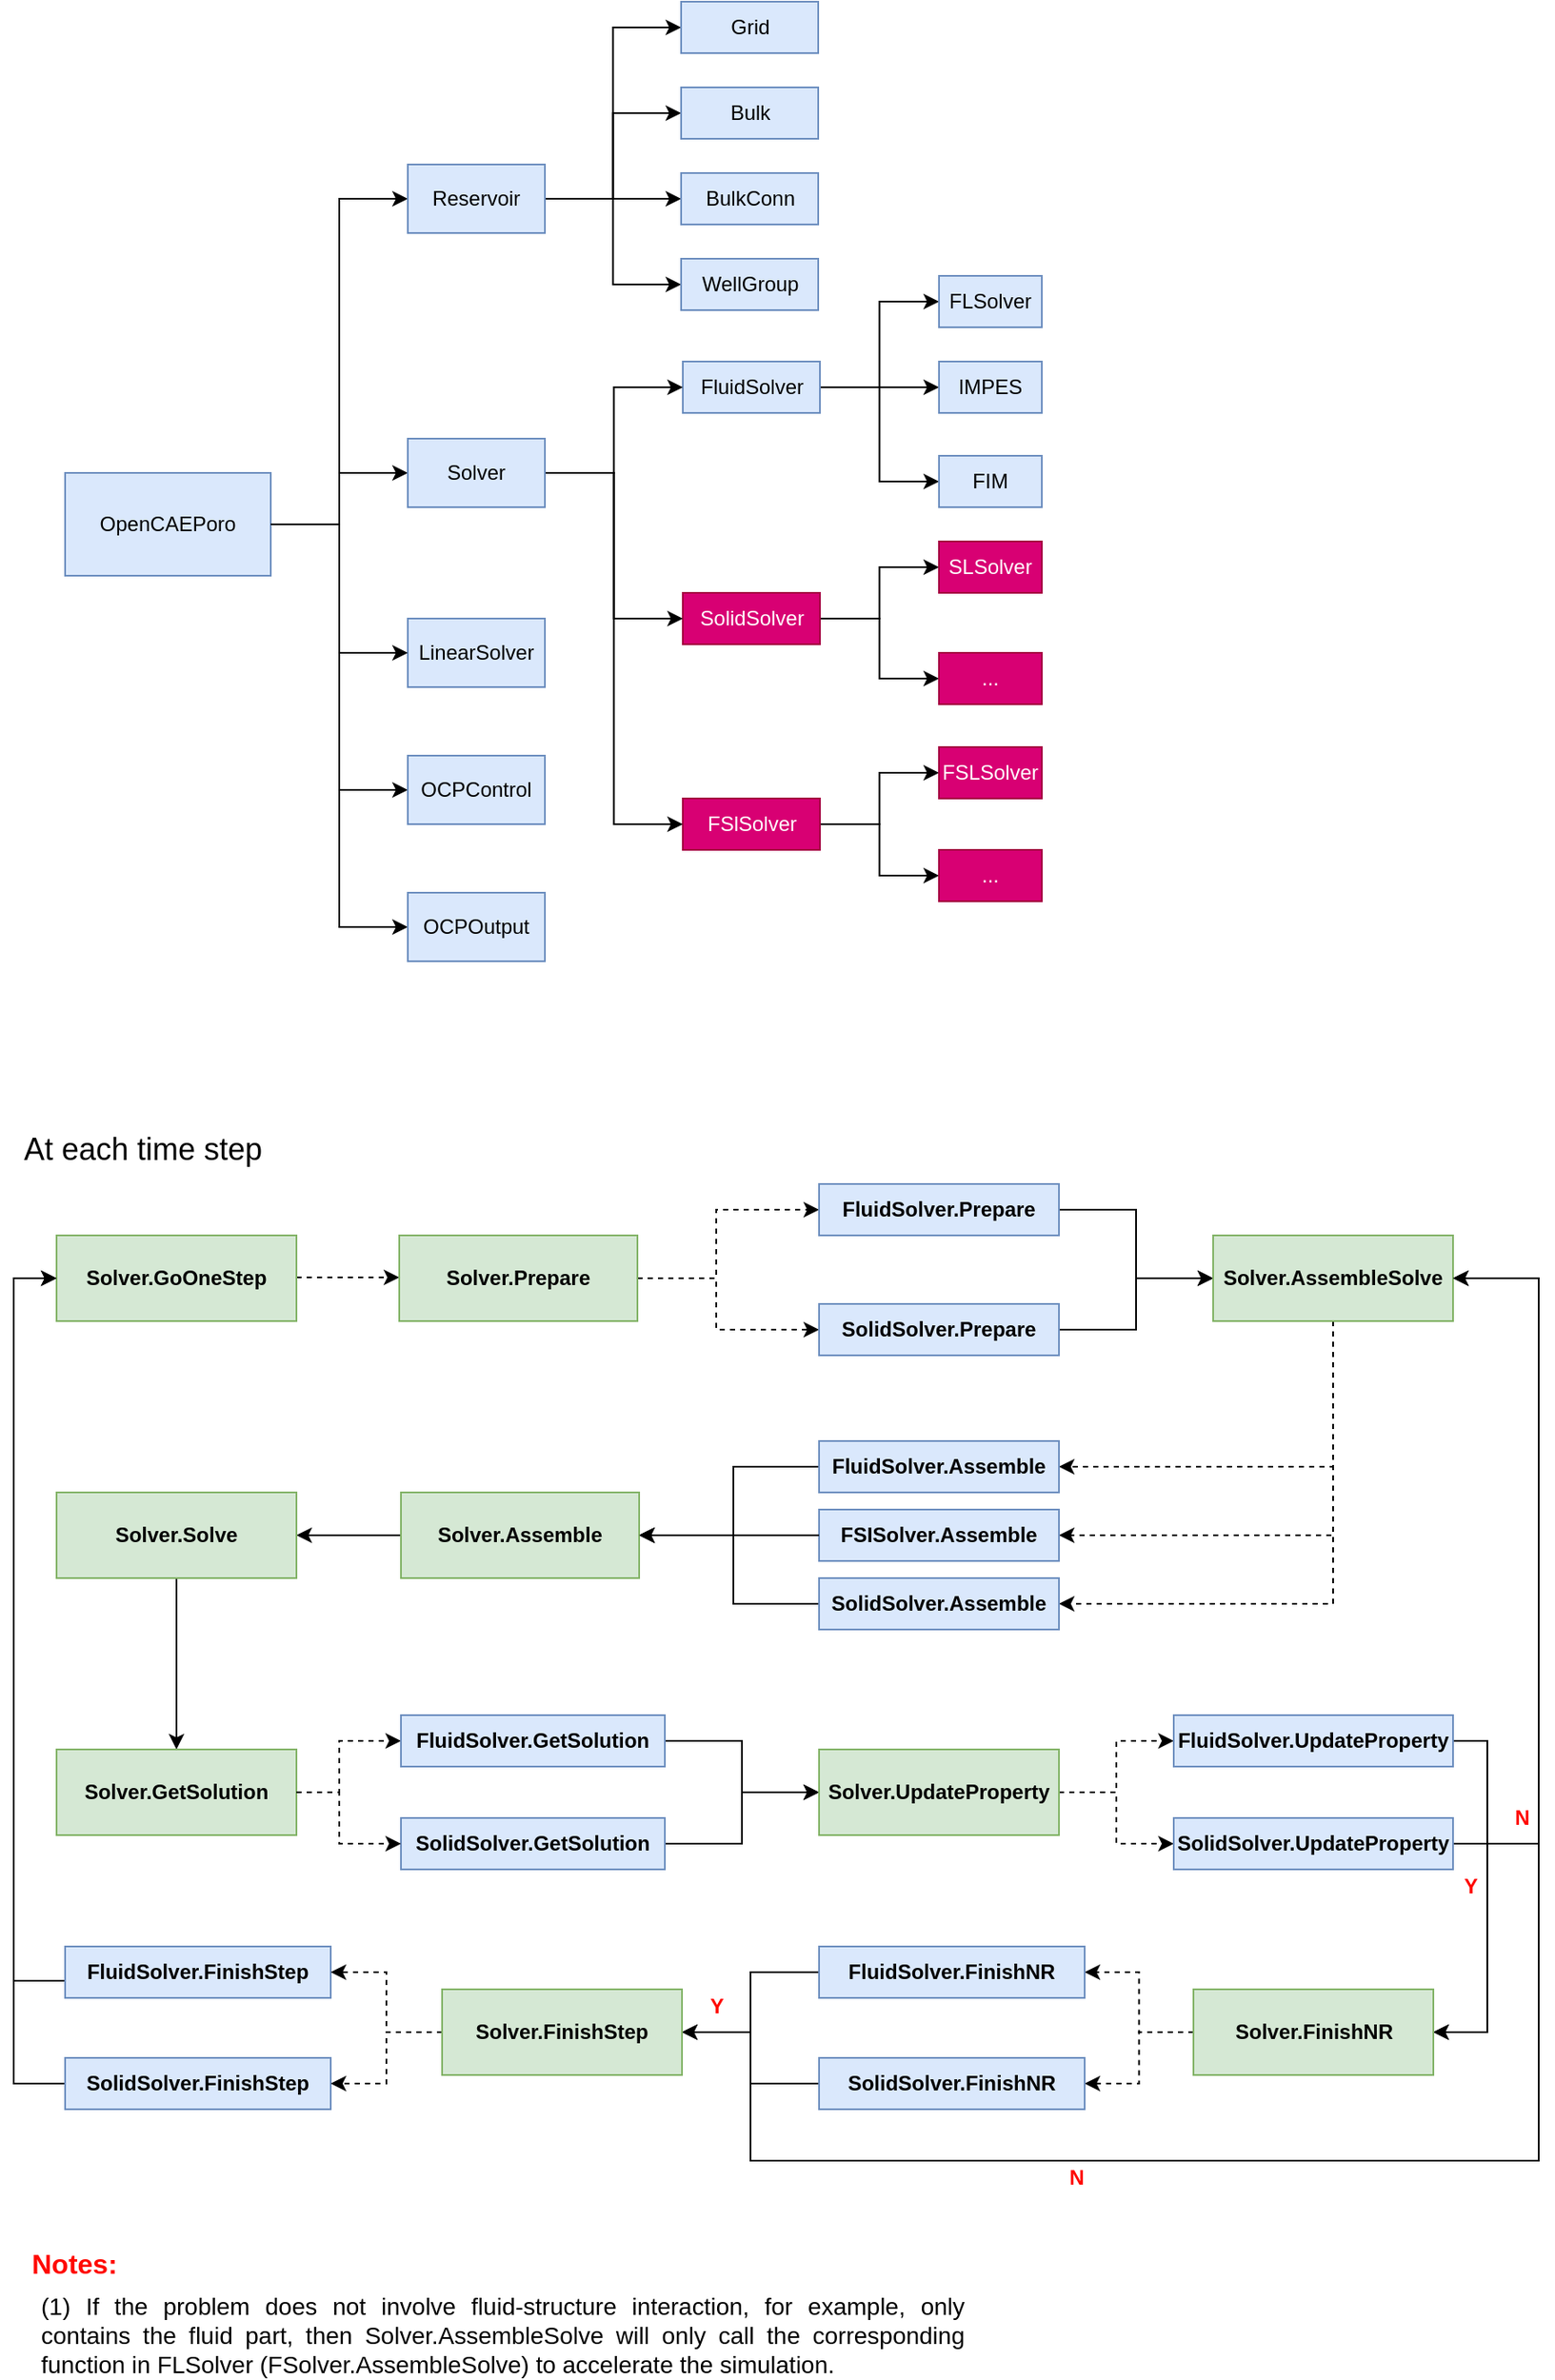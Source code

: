 <mxfile version="15.8.7" type="device"><diagram id="8wKtJb_5iso_8oBsHW1d" name="第 1 页"><mxGraphModel dx="1919" dy="2038" grid="1" gridSize="10" guides="1" tooltips="1" connect="1" arrows="1" fold="1" page="1" pageScale="1" pageWidth="827" pageHeight="1169" math="0" shadow="0"><root><mxCell id="0"/><mxCell id="1" parent="0"/><mxCell id="Cne8viu68LR2Bdw7482d-5" style="edgeStyle=orthogonalEdgeStyle;rounded=0;orthogonalLoop=1;jettySize=auto;html=1;exitX=1;exitY=0.5;exitDx=0;exitDy=0;entryX=0;entryY=0.5;entryDx=0;entryDy=0;" parent="1" source="Cne8viu68LR2Bdw7482d-1" target="Cne8viu68LR2Bdw7482d-2" edge="1"><mxGeometry relative="1" as="geometry"/></mxCell><mxCell id="Cne8viu68LR2Bdw7482d-6" style="edgeStyle=orthogonalEdgeStyle;rounded=0;orthogonalLoop=1;jettySize=auto;html=1;exitX=1;exitY=0.5;exitDx=0;exitDy=0;entryX=0;entryY=0.5;entryDx=0;entryDy=0;" parent="1" source="Cne8viu68LR2Bdw7482d-1" target="Cne8viu68LR2Bdw7482d-3" edge="1"><mxGeometry relative="1" as="geometry"/></mxCell><mxCell id="Cne8viu68LR2Bdw7482d-7" style="edgeStyle=orthogonalEdgeStyle;rounded=0;orthogonalLoop=1;jettySize=auto;html=1;exitX=1;exitY=0.5;exitDx=0;exitDy=0;entryX=0;entryY=0.5;entryDx=0;entryDy=0;" parent="1" source="Cne8viu68LR2Bdw7482d-1" target="Cne8viu68LR2Bdw7482d-4" edge="1"><mxGeometry relative="1" as="geometry"/></mxCell><mxCell id="kJc55zpWTFOqaDrOidm_-3" style="edgeStyle=orthogonalEdgeStyle;rounded=0;orthogonalLoop=1;jettySize=auto;html=1;exitX=1;exitY=0.5;exitDx=0;exitDy=0;entryX=0;entryY=0.5;entryDx=0;entryDy=0;" parent="1" source="Cne8viu68LR2Bdw7482d-1" target="kJc55zpWTFOqaDrOidm_-2" edge="1"><mxGeometry relative="1" as="geometry"/></mxCell><mxCell id="Cne8viu68LR2Bdw7482d-1" value="OpenCAEPoro" style="rounded=0;whiteSpace=wrap;html=1;fillColor=#dae8fc;strokeColor=#6c8ebf;" parent="1" vertex="1"><mxGeometry x="-730" y="-845" width="120" height="60" as="geometry"/></mxCell><mxCell id="Cne8viu68LR2Bdw7482d-11" style="edgeStyle=orthogonalEdgeStyle;rounded=0;orthogonalLoop=1;jettySize=auto;html=1;exitX=1;exitY=0.5;exitDx=0;exitDy=0;entryX=0;entryY=0.5;entryDx=0;entryDy=0;" parent="1" source="Cne8viu68LR2Bdw7482d-2" target="Cne8viu68LR2Bdw7482d-10" edge="1"><mxGeometry relative="1" as="geometry"/></mxCell><mxCell id="Cne8viu68LR2Bdw7482d-14" style="edgeStyle=orthogonalEdgeStyle;rounded=0;orthogonalLoop=1;jettySize=auto;html=1;exitX=1;exitY=0.5;exitDx=0;exitDy=0;entryX=0;entryY=0.5;entryDx=0;entryDy=0;" parent="1" source="Cne8viu68LR2Bdw7482d-2" target="Cne8viu68LR2Bdw7482d-12" edge="1"><mxGeometry relative="1" as="geometry"/></mxCell><mxCell id="Cne8viu68LR2Bdw7482d-15" style="edgeStyle=orthogonalEdgeStyle;rounded=0;orthogonalLoop=1;jettySize=auto;html=1;exitX=1;exitY=0.5;exitDx=0;exitDy=0;entryX=0;entryY=0.5;entryDx=0;entryDy=0;" parent="1" source="Cne8viu68LR2Bdw7482d-2" target="Cne8viu68LR2Bdw7482d-13" edge="1"><mxGeometry relative="1" as="geometry"/></mxCell><mxCell id="Cne8viu68LR2Bdw7482d-17" style="edgeStyle=orthogonalEdgeStyle;rounded=0;orthogonalLoop=1;jettySize=auto;html=1;exitX=1;exitY=0.5;exitDx=0;exitDy=0;entryX=0;entryY=0.5;entryDx=0;entryDy=0;" parent="1" source="Cne8viu68LR2Bdw7482d-2" target="Cne8viu68LR2Bdw7482d-16" edge="1"><mxGeometry relative="1" as="geometry"/></mxCell><mxCell id="Cne8viu68LR2Bdw7482d-2" value="Reservoir" style="rounded=0;whiteSpace=wrap;html=1;fillColor=#dae8fc;strokeColor=#6c8ebf;" parent="1" vertex="1"><mxGeometry x="-530" y="-1025" width="80" height="40" as="geometry"/></mxCell><mxCell id="Cne8viu68LR2Bdw7482d-3" value="OCPControl" style="rounded=0;whiteSpace=wrap;html=1;fillColor=#dae8fc;strokeColor=#6c8ebf;" parent="1" vertex="1"><mxGeometry x="-530" y="-680" width="80" height="40" as="geometry"/></mxCell><mxCell id="Cne8viu68LR2Bdw7482d-4" value="OCPOutput" style="rounded=0;whiteSpace=wrap;html=1;fillColor=#dae8fc;strokeColor=#6c8ebf;" parent="1" vertex="1"><mxGeometry x="-530" y="-600" width="80" height="40" as="geometry"/></mxCell><mxCell id="Cne8viu68LR2Bdw7482d-10" value="Grid" style="rounded=0;whiteSpace=wrap;html=1;fillColor=#dae8fc;strokeColor=#6c8ebf;" parent="1" vertex="1"><mxGeometry x="-370.5" y="-1120" width="80" height="30" as="geometry"/></mxCell><mxCell id="Cne8viu68LR2Bdw7482d-12" value="Bulk" style="rounded=0;whiteSpace=wrap;html=1;fillColor=#dae8fc;strokeColor=#6c8ebf;" parent="1" vertex="1"><mxGeometry x="-370.5" y="-1070" width="80" height="30" as="geometry"/></mxCell><mxCell id="Cne8viu68LR2Bdw7482d-13" value="WellGroup" style="rounded=0;whiteSpace=wrap;html=1;fillColor=#dae8fc;strokeColor=#6c8ebf;" parent="1" vertex="1"><mxGeometry x="-370.5" y="-970" width="80" height="30" as="geometry"/></mxCell><mxCell id="Cne8viu68LR2Bdw7482d-16" value="BulkConn" style="rounded=0;whiteSpace=wrap;html=1;fillColor=#dae8fc;strokeColor=#6c8ebf;" parent="1" vertex="1"><mxGeometry x="-370.5" y="-1020" width="80" height="30" as="geometry"/></mxCell><mxCell id="w_g7nyHOeUJJgMjQ11_g-9" style="edgeStyle=orthogonalEdgeStyle;rounded=0;orthogonalLoop=1;jettySize=auto;html=1;exitX=1;exitY=0.5;exitDx=0;exitDy=0;entryX=0;entryY=0.5;entryDx=0;entryDy=0;" parent="1" source="w_g7nyHOeUJJgMjQ11_g-2" target="w_g7nyHOeUJJgMjQ11_g-8" edge="1"><mxGeometry relative="1" as="geometry"/></mxCell><mxCell id="w_g7nyHOeUJJgMjQ11_g-12" style="edgeStyle=orthogonalEdgeStyle;rounded=0;orthogonalLoop=1;jettySize=auto;html=1;exitX=1;exitY=0.5;exitDx=0;exitDy=0;entryX=0;entryY=0.5;entryDx=0;entryDy=0;" parent="1" source="w_g7nyHOeUJJgMjQ11_g-2" target="w_g7nyHOeUJJgMjQ11_g-10" edge="1"><mxGeometry relative="1" as="geometry"/></mxCell><mxCell id="w_g7nyHOeUJJgMjQ11_g-13" style="edgeStyle=orthogonalEdgeStyle;rounded=0;orthogonalLoop=1;jettySize=auto;html=1;exitX=1;exitY=0.5;exitDx=0;exitDy=0;entryX=0;entryY=0.5;entryDx=0;entryDy=0;" parent="1" source="w_g7nyHOeUJJgMjQ11_g-2" target="w_g7nyHOeUJJgMjQ11_g-11" edge="1"><mxGeometry relative="1" as="geometry"/></mxCell><mxCell id="w_g7nyHOeUJJgMjQ11_g-2" value="FluidSolver" style="rounded=0;whiteSpace=wrap;html=1;fillColor=#dae8fc;strokeColor=#6c8ebf;" parent="1" vertex="1"><mxGeometry x="-369.5" y="-910" width="80" height="30" as="geometry"/></mxCell><mxCell id="w_g7nyHOeUJJgMjQ11_g-24" style="edgeStyle=orthogonalEdgeStyle;rounded=0;orthogonalLoop=1;jettySize=auto;html=1;exitX=1;exitY=0.5;exitDx=0;exitDy=0;entryX=0;entryY=0.5;entryDx=0;entryDy=0;" parent="1" source="w_g7nyHOeUJJgMjQ11_g-3" target="w_g7nyHOeUJJgMjQ11_g-23" edge="1"><mxGeometry relative="1" as="geometry"/></mxCell><mxCell id="w_g7nyHOeUJJgMjQ11_g-26" style="edgeStyle=orthogonalEdgeStyle;rounded=0;orthogonalLoop=1;jettySize=auto;html=1;exitX=1;exitY=0.5;exitDx=0;exitDy=0;entryX=0;entryY=0.5;entryDx=0;entryDy=0;" parent="1" source="w_g7nyHOeUJJgMjQ11_g-3" target="w_g7nyHOeUJJgMjQ11_g-25" edge="1"><mxGeometry relative="1" as="geometry"/></mxCell><mxCell id="w_g7nyHOeUJJgMjQ11_g-3" value="SolidSolver" style="rounded=0;whiteSpace=wrap;html=1;fillColor=#d80073;strokeColor=#A50040;fontColor=#ffffff;" parent="1" vertex="1"><mxGeometry x="-369.5" y="-775" width="80" height="30" as="geometry"/></mxCell><mxCell id="w_g7nyHOeUJJgMjQ11_g-8" value="FLSolver" style="rounded=0;whiteSpace=wrap;html=1;fillColor=#dae8fc;strokeColor=#6c8ebf;" parent="1" vertex="1"><mxGeometry x="-220" y="-960" width="60" height="30" as="geometry"/></mxCell><mxCell id="w_g7nyHOeUJJgMjQ11_g-10" value="IMPES" style="rounded=0;whiteSpace=wrap;html=1;fillColor=#dae8fc;strokeColor=#6c8ebf;" parent="1" vertex="1"><mxGeometry x="-220" y="-910" width="60" height="30" as="geometry"/></mxCell><mxCell id="w_g7nyHOeUJJgMjQ11_g-11" value="FIM" style="rounded=0;whiteSpace=wrap;html=1;fillColor=#dae8fc;strokeColor=#6c8ebf;" parent="1" vertex="1"><mxGeometry x="-220" y="-855" width="60" height="30" as="geometry"/></mxCell><mxCell id="w_g7nyHOeUJJgMjQ11_g-23" value="SLSolver" style="rounded=0;whiteSpace=wrap;html=1;fillColor=#d80073;strokeColor=#A50040;fontColor=#ffffff;" parent="1" vertex="1"><mxGeometry x="-220" y="-805" width="60" height="30" as="geometry"/></mxCell><mxCell id="w_g7nyHOeUJJgMjQ11_g-25" value="..." style="rounded=0;whiteSpace=wrap;html=1;fillColor=#d80073;strokeColor=#A50040;fontColor=#ffffff;" parent="1" vertex="1"><mxGeometry x="-220" y="-740" width="60" height="30" as="geometry"/></mxCell><mxCell id="w_g7nyHOeUJJgMjQ11_g-33" style="edgeStyle=orthogonalEdgeStyle;rounded=0;orthogonalLoop=1;jettySize=auto;html=1;exitX=1;exitY=0.5;exitDx=0;exitDy=0;entryX=0;entryY=0.5;entryDx=0;entryDy=0;" parent="1" source="w_g7nyHOeUJJgMjQ11_g-27" target="w_g7nyHOeUJJgMjQ11_g-31" edge="1"><mxGeometry relative="1" as="geometry"/></mxCell><mxCell id="w_g7nyHOeUJJgMjQ11_g-34" style="edgeStyle=orthogonalEdgeStyle;rounded=0;orthogonalLoop=1;jettySize=auto;html=1;exitX=1;exitY=0.5;exitDx=0;exitDy=0;entryX=0;entryY=0.5;entryDx=0;entryDy=0;" parent="1" source="w_g7nyHOeUJJgMjQ11_g-27" target="w_g7nyHOeUJJgMjQ11_g-32" edge="1"><mxGeometry relative="1" as="geometry"/></mxCell><mxCell id="w_g7nyHOeUJJgMjQ11_g-27" value="FSlSolver" style="rounded=0;whiteSpace=wrap;html=1;fillColor=#d80073;strokeColor=#A50040;fontColor=#ffffff;" parent="1" vertex="1"><mxGeometry x="-369.5" y="-655" width="80" height="30" as="geometry"/></mxCell><mxCell id="w_g7nyHOeUJJgMjQ11_g-31" value="FSLSolver" style="rounded=0;whiteSpace=wrap;html=1;fillColor=#d80073;strokeColor=#A50040;fontColor=#ffffff;" parent="1" vertex="1"><mxGeometry x="-220" y="-685" width="60" height="30" as="geometry"/></mxCell><mxCell id="w_g7nyHOeUJJgMjQ11_g-32" value="..." style="rounded=0;whiteSpace=wrap;html=1;fillColor=#d80073;strokeColor=#A50040;fontColor=#ffffff;" parent="1" vertex="1"><mxGeometry x="-220" y="-625" width="60" height="30" as="geometry"/></mxCell><mxCell id="1LSVYJj-Tn-E4dzhFHsI-40" value="LinearSolver" style="rounded=0;whiteSpace=wrap;html=1;fillColor=#dae8fc;strokeColor=#6c8ebf;" parent="1" vertex="1"><mxGeometry x="-530" y="-760" width="80" height="40" as="geometry"/></mxCell><mxCell id="kJc55zpWTFOqaDrOidm_-4" style="edgeStyle=orthogonalEdgeStyle;rounded=0;orthogonalLoop=1;jettySize=auto;html=1;exitX=1;exitY=0.5;exitDx=0;exitDy=0;entryX=0;entryY=0.5;entryDx=0;entryDy=0;" parent="1" source="kJc55zpWTFOqaDrOidm_-2" target="w_g7nyHOeUJJgMjQ11_g-27" edge="1"><mxGeometry relative="1" as="geometry"/></mxCell><mxCell id="kJc55zpWTFOqaDrOidm_-5" style="edgeStyle=orthogonalEdgeStyle;rounded=0;orthogonalLoop=1;jettySize=auto;html=1;exitX=1;exitY=0.5;exitDx=0;exitDy=0;entryX=0;entryY=0.5;entryDx=0;entryDy=0;" parent="1" source="kJc55zpWTFOqaDrOidm_-2" target="w_g7nyHOeUJJgMjQ11_g-2" edge="1"><mxGeometry relative="1" as="geometry"/></mxCell><mxCell id="kJc55zpWTFOqaDrOidm_-6" style="edgeStyle=orthogonalEdgeStyle;rounded=0;orthogonalLoop=1;jettySize=auto;html=1;exitX=1;exitY=0.5;exitDx=0;exitDy=0;entryX=0;entryY=0.5;entryDx=0;entryDy=0;" parent="1" source="kJc55zpWTFOqaDrOidm_-2" target="w_g7nyHOeUJJgMjQ11_g-3" edge="1"><mxGeometry relative="1" as="geometry"/></mxCell><mxCell id="kJc55zpWTFOqaDrOidm_-2" value="Solver" style="rounded=0;whiteSpace=wrap;html=1;fillColor=#dae8fc;strokeColor=#6c8ebf;" parent="1" vertex="1"><mxGeometry x="-530" y="-865" width="80" height="40" as="geometry"/></mxCell><mxCell id="LOaqJP-7ajjEBjRHVIup-1" value="&lt;font style=&quot;font-size: 18px&quot;&gt;At each time step&lt;/font&gt;" style="text;html=1;align=center;verticalAlign=middle;resizable=0;points=[];autosize=1;strokeColor=none;fillColor=none;" parent="1" vertex="1"><mxGeometry x="-760" y="-460" width="150" height="20" as="geometry"/></mxCell><mxCell id="LOaqJP-7ajjEBjRHVIup-2" style="edgeStyle=orthogonalEdgeStyle;rounded=0;orthogonalLoop=1;jettySize=auto;html=1;exitX=1;exitY=0.5;exitDx=0;exitDy=0;entryX=0;entryY=0.5;entryDx=0;entryDy=0;dashed=1;" parent="1" edge="1"><mxGeometry relative="1" as="geometry"><mxPoint x="-595" y="-375.5" as="sourcePoint"/><mxPoint x="-535" y="-375.5" as="targetPoint"/></mxGeometry></mxCell><mxCell id="LOaqJP-7ajjEBjRHVIup-3" value="&lt;b&gt;Solver.GoOneStep&lt;/b&gt;" style="rounded=0;whiteSpace=wrap;html=1;fillColor=#d5e8d4;strokeColor=#82b366;" parent="1" vertex="1"><mxGeometry x="-735" y="-400" width="140" height="50" as="geometry"/></mxCell><mxCell id="LOaqJP-7ajjEBjRHVIup-4" style="edgeStyle=orthogonalEdgeStyle;rounded=0;orthogonalLoop=1;jettySize=auto;html=1;exitX=1;exitY=0.5;exitDx=0;exitDy=0;entryX=0;entryY=0.5;entryDx=0;entryDy=0;dashed=1;" parent="1" source="LOaqJP-7ajjEBjRHVIup-6" target="LOaqJP-7ajjEBjRHVIup-10" edge="1"><mxGeometry relative="1" as="geometry"><Array as="points"><mxPoint x="-350" y="-375"/><mxPoint x="-350" y="-345"/></Array></mxGeometry></mxCell><mxCell id="LOaqJP-7ajjEBjRHVIup-5" style="edgeStyle=orthogonalEdgeStyle;rounded=0;orthogonalLoop=1;jettySize=auto;html=1;exitX=1;exitY=0.5;exitDx=0;exitDy=0;entryX=0;entryY=0.5;entryDx=0;entryDy=0;dashed=1;" parent="1" source="LOaqJP-7ajjEBjRHVIup-6" target="LOaqJP-7ajjEBjRHVIup-8" edge="1"><mxGeometry relative="1" as="geometry"><Array as="points"><mxPoint x="-350" y="-375"/><mxPoint x="-350" y="-415"/></Array></mxGeometry></mxCell><mxCell id="LOaqJP-7ajjEBjRHVIup-6" value="&lt;b&gt;Solver.Prepare&lt;/b&gt;" style="rounded=0;whiteSpace=wrap;html=1;fillColor=#d5e8d4;strokeColor=#82b366;" parent="1" vertex="1"><mxGeometry x="-535" y="-400" width="139" height="50" as="geometry"/></mxCell><mxCell id="LOaqJP-7ajjEBjRHVIup-7" style="edgeStyle=orthogonalEdgeStyle;rounded=0;orthogonalLoop=1;jettySize=auto;html=1;exitX=1;exitY=0.5;exitDx=0;exitDy=0;entryX=0;entryY=0.5;entryDx=0;entryDy=0;" parent="1" source="LOaqJP-7ajjEBjRHVIup-8" target="LOaqJP-7ajjEBjRHVIup-14" edge="1"><mxGeometry relative="1" as="geometry"/></mxCell><mxCell id="LOaqJP-7ajjEBjRHVIup-8" value="&lt;b&gt;FluidSolver.Prepare&lt;/b&gt;" style="rounded=0;whiteSpace=wrap;html=1;fillColor=#dae8fc;strokeColor=#6c8ebf;" parent="1" vertex="1"><mxGeometry x="-290" y="-430" width="140" height="30" as="geometry"/></mxCell><mxCell id="LOaqJP-7ajjEBjRHVIup-9" style="edgeStyle=orthogonalEdgeStyle;rounded=0;orthogonalLoop=1;jettySize=auto;html=1;exitX=1;exitY=0.5;exitDx=0;exitDy=0;entryX=0;entryY=0.5;entryDx=0;entryDy=0;" parent="1" source="LOaqJP-7ajjEBjRHVIup-10" target="LOaqJP-7ajjEBjRHVIup-14" edge="1"><mxGeometry relative="1" as="geometry"/></mxCell><mxCell id="LOaqJP-7ajjEBjRHVIup-10" value="&lt;b&gt;SolidSolver.Prepare&lt;/b&gt;" style="rounded=0;whiteSpace=wrap;html=1;fillColor=#dae8fc;strokeColor=#6c8ebf;" parent="1" vertex="1"><mxGeometry x="-290" y="-360" width="140" height="30" as="geometry"/></mxCell><mxCell id="LOaqJP-7ajjEBjRHVIup-11" style="edgeStyle=orthogonalEdgeStyle;rounded=0;orthogonalLoop=1;jettySize=auto;html=1;exitX=0.5;exitY=1;exitDx=0;exitDy=0;entryX=1;entryY=0.5;entryDx=0;entryDy=0;dashed=1;" parent="1" source="LOaqJP-7ajjEBjRHVIup-14" target="LOaqJP-7ajjEBjRHVIup-16" edge="1"><mxGeometry relative="1" as="geometry"/></mxCell><mxCell id="LOaqJP-7ajjEBjRHVIup-12" style="edgeStyle=orthogonalEdgeStyle;rounded=0;orthogonalLoop=1;jettySize=auto;html=1;exitX=0.5;exitY=1;exitDx=0;exitDy=0;entryX=1;entryY=0.5;entryDx=0;entryDy=0;dashed=1;" parent="1" source="LOaqJP-7ajjEBjRHVIup-14" target="LOaqJP-7ajjEBjRHVIup-18" edge="1"><mxGeometry relative="1" as="geometry"/></mxCell><mxCell id="LOaqJP-7ajjEBjRHVIup-13" style="edgeStyle=orthogonalEdgeStyle;rounded=0;orthogonalLoop=1;jettySize=auto;html=1;exitX=0.5;exitY=1;exitDx=0;exitDy=0;entryX=1;entryY=0.5;entryDx=0;entryDy=0;dashed=1;" parent="1" source="LOaqJP-7ajjEBjRHVIup-14" target="LOaqJP-7ajjEBjRHVIup-45" edge="1"><mxGeometry relative="1" as="geometry"/></mxCell><mxCell id="LOaqJP-7ajjEBjRHVIup-14" value="&lt;b&gt;Solver.AssembleSolve&lt;/b&gt;" style="rounded=0;whiteSpace=wrap;html=1;fillColor=#d5e8d4;strokeColor=#82b366;" parent="1" vertex="1"><mxGeometry x="-60" y="-400" width="140" height="50" as="geometry"/></mxCell><mxCell id="LOaqJP-7ajjEBjRHVIup-15" style="edgeStyle=orthogonalEdgeStyle;rounded=0;orthogonalLoop=1;jettySize=auto;html=1;exitX=0;exitY=0.5;exitDx=0;exitDy=0;entryX=1;entryY=0.5;entryDx=0;entryDy=0;" parent="1" source="LOaqJP-7ajjEBjRHVIup-16" target="LOaqJP-7ajjEBjRHVIup-20" edge="1"><mxGeometry relative="1" as="geometry"><Array as="points"><mxPoint x="-340" y="-265"/><mxPoint x="-340" y="-225"/></Array></mxGeometry></mxCell><mxCell id="LOaqJP-7ajjEBjRHVIup-16" value="&lt;b&gt;FluidSolver.Assemble&lt;/b&gt;" style="rounded=0;whiteSpace=wrap;html=1;fillColor=#dae8fc;strokeColor=#6c8ebf;" parent="1" vertex="1"><mxGeometry x="-290" y="-280" width="140" height="30" as="geometry"/></mxCell><mxCell id="LOaqJP-7ajjEBjRHVIup-17" style="edgeStyle=orthogonalEdgeStyle;rounded=0;orthogonalLoop=1;jettySize=auto;html=1;exitX=0;exitY=0.5;exitDx=0;exitDy=0;entryX=1;entryY=0.5;entryDx=0;entryDy=0;" parent="1" source="LOaqJP-7ajjEBjRHVIup-18" target="LOaqJP-7ajjEBjRHVIup-20" edge="1"><mxGeometry relative="1" as="geometry"><Array as="points"><mxPoint x="-340" y="-185"/><mxPoint x="-340" y="-225"/></Array></mxGeometry></mxCell><mxCell id="LOaqJP-7ajjEBjRHVIup-18" value="&lt;b&gt;SolidSolver.Assemble&lt;/b&gt;" style="rounded=0;whiteSpace=wrap;html=1;fillColor=#dae8fc;strokeColor=#6c8ebf;" parent="1" vertex="1"><mxGeometry x="-290" y="-200" width="140" height="30" as="geometry"/></mxCell><mxCell id="LOaqJP-7ajjEBjRHVIup-19" style="edgeStyle=orthogonalEdgeStyle;rounded=0;orthogonalLoop=1;jettySize=auto;html=1;exitX=0;exitY=0.5;exitDx=0;exitDy=0;entryX=1;entryY=0.5;entryDx=0;entryDy=0;" parent="1" source="LOaqJP-7ajjEBjRHVIup-20" target="LOaqJP-7ajjEBjRHVIup-22" edge="1"><mxGeometry relative="1" as="geometry"/></mxCell><mxCell id="LOaqJP-7ajjEBjRHVIup-20" value="&lt;b&gt;Solver.Assemble&lt;/b&gt;" style="rounded=0;whiteSpace=wrap;html=1;fillColor=#d5e8d4;strokeColor=#82b366;" parent="1" vertex="1"><mxGeometry x="-534" y="-250" width="139" height="50" as="geometry"/></mxCell><mxCell id="LOaqJP-7ajjEBjRHVIup-21" style="edgeStyle=orthogonalEdgeStyle;rounded=0;orthogonalLoop=1;jettySize=auto;html=1;exitX=0.5;exitY=1;exitDx=0;exitDy=0;entryX=0.5;entryY=0;entryDx=0;entryDy=0;" parent="1" source="LOaqJP-7ajjEBjRHVIup-22" target="LOaqJP-7ajjEBjRHVIup-24" edge="1"><mxGeometry relative="1" as="geometry"/></mxCell><mxCell id="LOaqJP-7ajjEBjRHVIup-22" value="&lt;b&gt;Solver.Solve&lt;/b&gt;" style="rounded=0;whiteSpace=wrap;html=1;fillColor=#d5e8d4;strokeColor=#82b366;" parent="1" vertex="1"><mxGeometry x="-735" y="-250" width="140" height="50" as="geometry"/></mxCell><mxCell id="LOaqJP-7ajjEBjRHVIup-23" style="edgeStyle=orthogonalEdgeStyle;rounded=0;orthogonalLoop=1;jettySize=auto;html=1;exitX=1;exitY=0.5;exitDx=0;exitDy=0;entryX=0;entryY=0.5;entryDx=0;entryDy=0;dashed=1;" parent="1" source="LOaqJP-7ajjEBjRHVIup-24" target="LOaqJP-7ajjEBjRHVIup-26" edge="1"><mxGeometry relative="1" as="geometry"><Array as="points"><mxPoint x="-570" y="-75"/><mxPoint x="-570" y="-105"/></Array></mxGeometry></mxCell><mxCell id="LOaqJP-7ajjEBjRHVIup-24" value="&lt;b&gt;Solver.GetSolution&lt;/b&gt;" style="rounded=0;whiteSpace=wrap;html=1;fillColor=#d5e8d4;strokeColor=#82b366;" parent="1" vertex="1"><mxGeometry x="-735" y="-100" width="140" height="50" as="geometry"/></mxCell><mxCell id="LOaqJP-7ajjEBjRHVIup-25" style="edgeStyle=orthogonalEdgeStyle;rounded=0;orthogonalLoop=1;jettySize=auto;html=1;exitX=1;exitY=0.5;exitDx=0;exitDy=0;entryX=0;entryY=0.5;entryDx=0;entryDy=0;" parent="1" source="LOaqJP-7ajjEBjRHVIup-26" target="LOaqJP-7ajjEBjRHVIup-31" edge="1"><mxGeometry relative="1" as="geometry"/></mxCell><mxCell id="LOaqJP-7ajjEBjRHVIup-26" value="&lt;b&gt;FluidSolver.GetSolution&lt;/b&gt;" style="rounded=0;whiteSpace=wrap;html=1;fillColor=#dae8fc;strokeColor=#6c8ebf;" parent="1" vertex="1"><mxGeometry x="-534" y="-120" width="154" height="30" as="geometry"/></mxCell><mxCell id="LOaqJP-7ajjEBjRHVIup-27" style="edgeStyle=orthogonalEdgeStyle;rounded=0;orthogonalLoop=1;jettySize=auto;html=1;exitX=1;exitY=0.5;exitDx=0;exitDy=0;entryX=0;entryY=0.5;entryDx=0;entryDy=0;" parent="1" source="LOaqJP-7ajjEBjRHVIup-28" target="LOaqJP-7ajjEBjRHVIup-31" edge="1"><mxGeometry relative="1" as="geometry"/></mxCell><mxCell id="LOaqJP-7ajjEBjRHVIup-28" value="&lt;b&gt;SolidSolver.GetSolution&lt;/b&gt;" style="rounded=0;whiteSpace=wrap;html=1;fillColor=#dae8fc;strokeColor=#6c8ebf;" parent="1" vertex="1"><mxGeometry x="-534" y="-60" width="154" height="30" as="geometry"/></mxCell><mxCell id="LOaqJP-7ajjEBjRHVIup-29" style="edgeStyle=orthogonalEdgeStyle;rounded=0;orthogonalLoop=1;jettySize=auto;html=1;exitX=1;exitY=0.5;exitDx=0;exitDy=0;entryX=0;entryY=0.5;entryDx=0;entryDy=0;dashed=1;" parent="1" source="LOaqJP-7ajjEBjRHVIup-31" target="LOaqJP-7ajjEBjRHVIup-33" edge="1"><mxGeometry relative="1" as="geometry"/></mxCell><mxCell id="LOaqJP-7ajjEBjRHVIup-30" style="edgeStyle=orthogonalEdgeStyle;rounded=0;orthogonalLoop=1;jettySize=auto;html=1;exitX=1;exitY=0.5;exitDx=0;exitDy=0;entryX=0;entryY=0.5;entryDx=0;entryDy=0;dashed=1;" parent="1" source="LOaqJP-7ajjEBjRHVIup-31" target="LOaqJP-7ajjEBjRHVIup-35" edge="1"><mxGeometry relative="1" as="geometry"/></mxCell><mxCell id="LOaqJP-7ajjEBjRHVIup-31" value="&lt;b&gt;Solver.UpdateProperty&lt;/b&gt;" style="rounded=0;whiteSpace=wrap;html=1;fillColor=#d5e8d4;strokeColor=#82b366;" parent="1" vertex="1"><mxGeometry x="-290" y="-100" width="140" height="50" as="geometry"/></mxCell><mxCell id="LOaqJP-7ajjEBjRHVIup-32" style="edgeStyle=orthogonalEdgeStyle;rounded=0;orthogonalLoop=1;jettySize=auto;html=1;exitX=1;exitY=0.5;exitDx=0;exitDy=0;entryX=1;entryY=0.5;entryDx=0;entryDy=0;" parent="1" source="LOaqJP-7ajjEBjRHVIup-33" target="LOaqJP-7ajjEBjRHVIup-38" edge="1"><mxGeometry relative="1" as="geometry"/></mxCell><mxCell id="LOaqJP-7ajjEBjRHVIup-33" value="&lt;b&gt;FluidSolver.UpdateProperty&lt;/b&gt;" style="rounded=0;whiteSpace=wrap;html=1;fillColor=#dae8fc;strokeColor=#6c8ebf;" parent="1" vertex="1"><mxGeometry x="-83" y="-120" width="163" height="30" as="geometry"/></mxCell><mxCell id="LOaqJP-7ajjEBjRHVIup-34" style="edgeStyle=orthogonalEdgeStyle;rounded=0;orthogonalLoop=1;jettySize=auto;html=1;exitX=1;exitY=0.5;exitDx=0;exitDy=0;entryX=1;entryY=0.5;entryDx=0;entryDy=0;" parent="1" source="LOaqJP-7ajjEBjRHVIup-35" target="LOaqJP-7ajjEBjRHVIup-38" edge="1"><mxGeometry relative="1" as="geometry"/></mxCell><mxCell id="LOaqJP-7ajjEBjRHVIup-59" style="edgeStyle=orthogonalEdgeStyle;rounded=0;orthogonalLoop=1;jettySize=auto;html=1;exitX=1;exitY=0.5;exitDx=0;exitDy=0;entryX=1;entryY=0.5;entryDx=0;entryDy=0;" parent="1" source="LOaqJP-7ajjEBjRHVIup-35" target="LOaqJP-7ajjEBjRHVIup-14" edge="1"><mxGeometry relative="1" as="geometry"><Array as="points"><mxPoint x="130" y="-45"/><mxPoint x="130" y="-375"/></Array></mxGeometry></mxCell><mxCell id="LOaqJP-7ajjEBjRHVIup-35" value="&lt;b&gt;SolidSolver.UpdateProperty&lt;/b&gt;" style="rounded=0;whiteSpace=wrap;html=1;fillColor=#dae8fc;strokeColor=#6c8ebf;" parent="1" vertex="1"><mxGeometry x="-83" y="-60" width="163" height="30" as="geometry"/></mxCell><mxCell id="LOaqJP-7ajjEBjRHVIup-36" style="edgeStyle=orthogonalEdgeStyle;rounded=0;orthogonalLoop=1;jettySize=auto;html=1;exitX=0;exitY=0.5;exitDx=0;exitDy=0;entryX=1;entryY=0.5;entryDx=0;entryDy=0;dashed=1;" parent="1" source="LOaqJP-7ajjEBjRHVIup-38" target="LOaqJP-7ajjEBjRHVIup-50" edge="1"><mxGeometry relative="1" as="geometry"/></mxCell><mxCell id="LOaqJP-7ajjEBjRHVIup-37" style="edgeStyle=orthogonalEdgeStyle;rounded=0;orthogonalLoop=1;jettySize=auto;html=1;exitX=0;exitY=0.5;exitDx=0;exitDy=0;entryX=1;entryY=0.5;entryDx=0;entryDy=0;dashed=1;" parent="1" source="LOaqJP-7ajjEBjRHVIup-38" target="LOaqJP-7ajjEBjRHVIup-52" edge="1"><mxGeometry relative="1" as="geometry"/></mxCell><mxCell id="LOaqJP-7ajjEBjRHVIup-38" value="&lt;b&gt;Solver.FinishNR&lt;/b&gt;" style="rounded=0;whiteSpace=wrap;html=1;fillColor=#d5e8d4;strokeColor=#82b366;" parent="1" vertex="1"><mxGeometry x="-71.5" y="40" width="140" height="50" as="geometry"/></mxCell><mxCell id="LOaqJP-7ajjEBjRHVIup-39" style="edgeStyle=orthogonalEdgeStyle;rounded=0;orthogonalLoop=1;jettySize=auto;html=1;exitX=0;exitY=0.5;exitDx=0;exitDy=0;entryX=0;entryY=0.5;entryDx=0;entryDy=0;" parent="1" source="LOaqJP-7ajjEBjRHVIup-40" target="LOaqJP-7ajjEBjRHVIup-3" edge="1"><mxGeometry relative="1" as="geometry"><Array as="points"><mxPoint x="-760" y="35"/><mxPoint x="-760" y="-375"/></Array></mxGeometry></mxCell><mxCell id="LOaqJP-7ajjEBjRHVIup-40" value="&lt;b&gt;FluidSolver.FinishStep&lt;/b&gt;" style="rounded=0;whiteSpace=wrap;html=1;fillColor=#dae8fc;strokeColor=#6c8ebf;" parent="1" vertex="1"><mxGeometry x="-730" y="15" width="155" height="30" as="geometry"/></mxCell><mxCell id="LOaqJP-7ajjEBjRHVIup-41" style="edgeStyle=orthogonalEdgeStyle;rounded=0;orthogonalLoop=1;jettySize=auto;html=1;exitX=0;exitY=0.5;exitDx=0;exitDy=0;entryX=0;entryY=0.5;entryDx=0;entryDy=0;" parent="1" source="LOaqJP-7ajjEBjRHVIup-42" target="LOaqJP-7ajjEBjRHVIup-3" edge="1"><mxGeometry relative="1" as="geometry"><Array as="points"><mxPoint x="-760" y="95"/><mxPoint x="-760" y="-375"/></Array></mxGeometry></mxCell><mxCell id="LOaqJP-7ajjEBjRHVIup-42" value="&lt;b&gt;SolidSolver.FinishStep&lt;/b&gt;" style="rounded=0;whiteSpace=wrap;html=1;fillColor=#dae8fc;strokeColor=#6c8ebf;" parent="1" vertex="1"><mxGeometry x="-730" y="80" width="155" height="30" as="geometry"/></mxCell><mxCell id="LOaqJP-7ajjEBjRHVIup-43" value="&lt;b&gt;&lt;font color=&quot;#ff0800&quot; style=&quot;font-size: 16px&quot;&gt;Notes:&lt;/font&gt;&lt;/b&gt;" style="text;html=1;align=center;verticalAlign=middle;resizable=0;points=[];autosize=1;strokeColor=none;fillColor=none;" parent="1" vertex="1"><mxGeometry x="-760" y="190" width="70" height="20" as="geometry"/></mxCell><mxCell id="LOaqJP-7ajjEBjRHVIup-44" value="&lt;div style=&quot;text-align: justify&quot;&gt;&lt;span&gt;&lt;font style=&quot;font-size: 14px&quot;&gt;(1) If the problem does not involve fluid-structure interaction, for example, only contains the fluid part, then Solver.AssembleSolve will only call the corresponding function in FLSolver&amp;nbsp;&lt;/font&gt;&lt;/span&gt;&lt;span&gt;&lt;font style=&quot;font-size: 14px&quot;&gt;(FSolver.AssembleSolve)&amp;nbsp;&lt;/font&gt;&lt;/span&gt;&lt;span&gt;&lt;font style=&quot;font-size: 14px&quot;&gt;to&amp;nbsp;&lt;/font&gt;&lt;/span&gt;&lt;span style=&quot;font-size: 14px&quot;&gt;accelerate the simulation.&lt;/span&gt;&lt;/div&gt;" style="text;whiteSpace=wrap;html=1;" parent="1" vertex="1"><mxGeometry x="-746" y="210" width="541" height="30" as="geometry"/></mxCell><mxCell id="LOaqJP-7ajjEBjRHVIup-45" value="&lt;b&gt;FSISolver.Assemble&lt;/b&gt;" style="rounded=0;whiteSpace=wrap;html=1;fillColor=#dae8fc;strokeColor=#6c8ebf;" parent="1" vertex="1"><mxGeometry x="-290" y="-240" width="140" height="30" as="geometry"/></mxCell><mxCell id="LOaqJP-7ajjEBjRHVIup-46" style="edgeStyle=orthogonalEdgeStyle;rounded=0;orthogonalLoop=1;jettySize=auto;html=1;exitX=0;exitY=0.5;exitDx=0;exitDy=0;entryX=1;entryY=0.5;entryDx=0;entryDy=0;" parent="1" source="LOaqJP-7ajjEBjRHVIup-45" target="LOaqJP-7ajjEBjRHVIup-20" edge="1"><mxGeometry relative="1" as="geometry"><mxPoint x="-524" y="-215" as="sourcePoint"/><mxPoint x="-384" y="-225" as="targetPoint"/></mxGeometry></mxCell><mxCell id="LOaqJP-7ajjEBjRHVIup-47" style="edgeStyle=orthogonalEdgeStyle;rounded=0;orthogonalLoop=1;jettySize=auto;html=1;exitX=1;exitY=0.5;exitDx=0;exitDy=0;entryX=0;entryY=0.5;entryDx=0;entryDy=0;dashed=1;" parent="1" source="LOaqJP-7ajjEBjRHVIup-24" target="LOaqJP-7ajjEBjRHVIup-28" edge="1"><mxGeometry relative="1" as="geometry"><mxPoint x="-585" y="-65" as="sourcePoint"/><mxPoint x="-524" y="-95" as="targetPoint"/><Array as="points"><mxPoint x="-570" y="-75"/><mxPoint x="-570" y="-45"/></Array></mxGeometry></mxCell><mxCell id="LOaqJP-7ajjEBjRHVIup-48" style="edgeStyle=orthogonalEdgeStyle;rounded=0;orthogonalLoop=1;jettySize=auto;html=1;exitX=0;exitY=0.5;exitDx=0;exitDy=0;entryX=1;entryY=0.5;entryDx=0;entryDy=0;" parent="1" source="LOaqJP-7ajjEBjRHVIup-50" target="LOaqJP-7ajjEBjRHVIup-55" edge="1"><mxGeometry relative="1" as="geometry"/></mxCell><mxCell id="LOaqJP-7ajjEBjRHVIup-49" style="edgeStyle=orthogonalEdgeStyle;rounded=0;orthogonalLoop=1;jettySize=auto;html=1;exitX=0;exitY=0.5;exitDx=0;exitDy=0;entryX=1;entryY=0.5;entryDx=0;entryDy=0;fontColor=#FF0800;" parent="1" edge="1"><mxGeometry relative="1" as="geometry"><mxPoint x="-297.5" y="30" as="sourcePoint"/><mxPoint x="80" y="-375" as="targetPoint"/><Array as="points"><mxPoint x="-330" y="30"/><mxPoint x="-330" y="140"/><mxPoint x="130" y="140"/><mxPoint x="130" y="-375"/></Array></mxGeometry></mxCell><mxCell id="LOaqJP-7ajjEBjRHVIup-50" value="&lt;b&gt;FluidSolver.FinishNR&lt;/b&gt;" style="rounded=0;whiteSpace=wrap;html=1;fillColor=#dae8fc;strokeColor=#6c8ebf;" parent="1" vertex="1"><mxGeometry x="-290" y="15" width="155" height="30" as="geometry"/></mxCell><mxCell id="LOaqJP-7ajjEBjRHVIup-51" style="edgeStyle=orthogonalEdgeStyle;rounded=0;orthogonalLoop=1;jettySize=auto;html=1;exitX=0;exitY=0.5;exitDx=0;exitDy=0;entryX=1;entryY=0.5;entryDx=0;entryDy=0;" parent="1" source="LOaqJP-7ajjEBjRHVIup-52" target="LOaqJP-7ajjEBjRHVIup-55" edge="1"><mxGeometry relative="1" as="geometry"/></mxCell><mxCell id="LOaqJP-7ajjEBjRHVIup-52" value="&lt;b&gt;SolidSolver.FinishNR&lt;/b&gt;" style="rounded=0;whiteSpace=wrap;html=1;fillColor=#dae8fc;strokeColor=#6c8ebf;" parent="1" vertex="1"><mxGeometry x="-290" y="80" width="155" height="30" as="geometry"/></mxCell><mxCell id="LOaqJP-7ajjEBjRHVIup-53" style="edgeStyle=orthogonalEdgeStyle;rounded=0;orthogonalLoop=1;jettySize=auto;html=1;exitX=0;exitY=0.5;exitDx=0;exitDy=0;entryX=1;entryY=0.5;entryDx=0;entryDy=0;dashed=1;" parent="1" source="LOaqJP-7ajjEBjRHVIup-55" target="LOaqJP-7ajjEBjRHVIup-40" edge="1"><mxGeometry relative="1" as="geometry"/></mxCell><mxCell id="LOaqJP-7ajjEBjRHVIup-54" style="edgeStyle=orthogonalEdgeStyle;rounded=0;orthogonalLoop=1;jettySize=auto;html=1;exitX=0;exitY=0.5;exitDx=0;exitDy=0;entryX=1;entryY=0.5;entryDx=0;entryDy=0;dashed=1;" parent="1" source="LOaqJP-7ajjEBjRHVIup-55" target="LOaqJP-7ajjEBjRHVIup-42" edge="1"><mxGeometry relative="1" as="geometry"/></mxCell><mxCell id="LOaqJP-7ajjEBjRHVIup-55" value="&lt;b&gt;Solver.FinishStep&lt;/b&gt;" style="rounded=0;whiteSpace=wrap;html=1;fillColor=#d5e8d4;strokeColor=#82b366;" parent="1" vertex="1"><mxGeometry x="-510" y="40" width="140" height="50" as="geometry"/></mxCell><mxCell id="LOaqJP-7ajjEBjRHVIup-56" value="&lt;b&gt;&lt;font color=&quot;#ff0800&quot;&gt;Y&lt;/font&gt;&lt;/b&gt;" style="text;html=1;align=center;verticalAlign=middle;resizable=0;points=[];autosize=1;strokeColor=none;fillColor=none;" parent="1" vertex="1"><mxGeometry x="-360" y="40" width="20" height="20" as="geometry"/></mxCell><mxCell id="LOaqJP-7ajjEBjRHVIup-57" value="&lt;b&gt;N&lt;/b&gt;" style="text;html=1;align=center;verticalAlign=middle;resizable=0;points=[];autosize=1;strokeColor=none;fillColor=none;fontColor=#FF0800;" parent="1" vertex="1"><mxGeometry x="-150" y="140" width="20" height="20" as="geometry"/></mxCell><mxCell id="LOaqJP-7ajjEBjRHVIup-58" value="&lt;b&gt;&lt;font color=&quot;#ff0800&quot;&gt;Y&lt;/font&gt;&lt;/b&gt;" style="text;html=1;align=center;verticalAlign=middle;resizable=0;points=[];autosize=1;strokeColor=none;fillColor=none;" parent="1" vertex="1"><mxGeometry x="80" y="-30" width="20" height="20" as="geometry"/></mxCell><mxCell id="LOaqJP-7ajjEBjRHVIup-60" value="&lt;b&gt;N&lt;/b&gt;" style="text;html=1;align=center;verticalAlign=middle;resizable=0;points=[];autosize=1;strokeColor=none;fillColor=none;fontColor=#FF0800;" parent="1" vertex="1"><mxGeometry x="110" y="-70" width="20" height="20" as="geometry"/></mxCell><mxCell id="v6TghxBCdKpRfhdcvMis-1" style="edgeStyle=orthogonalEdgeStyle;rounded=0;orthogonalLoop=1;jettySize=auto;html=1;exitX=1;exitY=0.5;exitDx=0;exitDy=0;entryX=0;entryY=0.5;entryDx=0;entryDy=0;" edge="1" parent="1" source="Cne8viu68LR2Bdw7482d-1" target="1LSVYJj-Tn-E4dzhFHsI-40"><mxGeometry relative="1" as="geometry"><mxPoint x="-593.75" y="-940" as="sourcePoint"/><mxPoint x="-513.75" y="-835" as="targetPoint"/></mxGeometry></mxCell></root></mxGraphModel></diagram></mxfile>